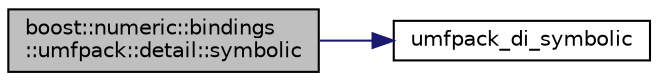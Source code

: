 digraph "boost::numeric::bindings::umfpack::detail::symbolic"
{
  edge [fontname="Helvetica",fontsize="10",labelfontname="Helvetica",labelfontsize="10"];
  node [fontname="Helvetica",fontsize="10",shape=record];
  rankdir="LR";
  Node206 [label="boost::numeric::bindings\l::umfpack::detail::symbolic",height=0.2,width=0.4,color="black", fillcolor="grey75", style="filled", fontcolor="black"];
  Node206 -> Node207 [color="midnightblue",fontsize="10",style="solid",fontname="Helvetica"];
  Node207 [label="umfpack_di_symbolic",height=0.2,width=0.4,color="black", fillcolor="white", style="filled",URL="$d4/d0b/3rd_party_2_suite_sparse_2_u_m_f_p_a_c_k_2_include_2umfpack__symbolic_8h.html#a691f59f765e3c0ccea114bb1b4bfe341"];
}
